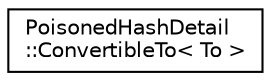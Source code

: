 digraph "Graphical Class Hierarchy"
{
  edge [fontname="Helvetica",fontsize="10",labelfontname="Helvetica",labelfontsize="10"];
  node [fontname="Helvetica",fontsize="10",shape=record];
  rankdir="LR";
  Node0 [label="PoisonedHashDetail\l::ConvertibleTo\< To \>",height=0.2,width=0.4,color="black", fillcolor="white", style="filled",URL="$struct_poisoned_hash_detail_1_1_convertible_to.html"];
}
